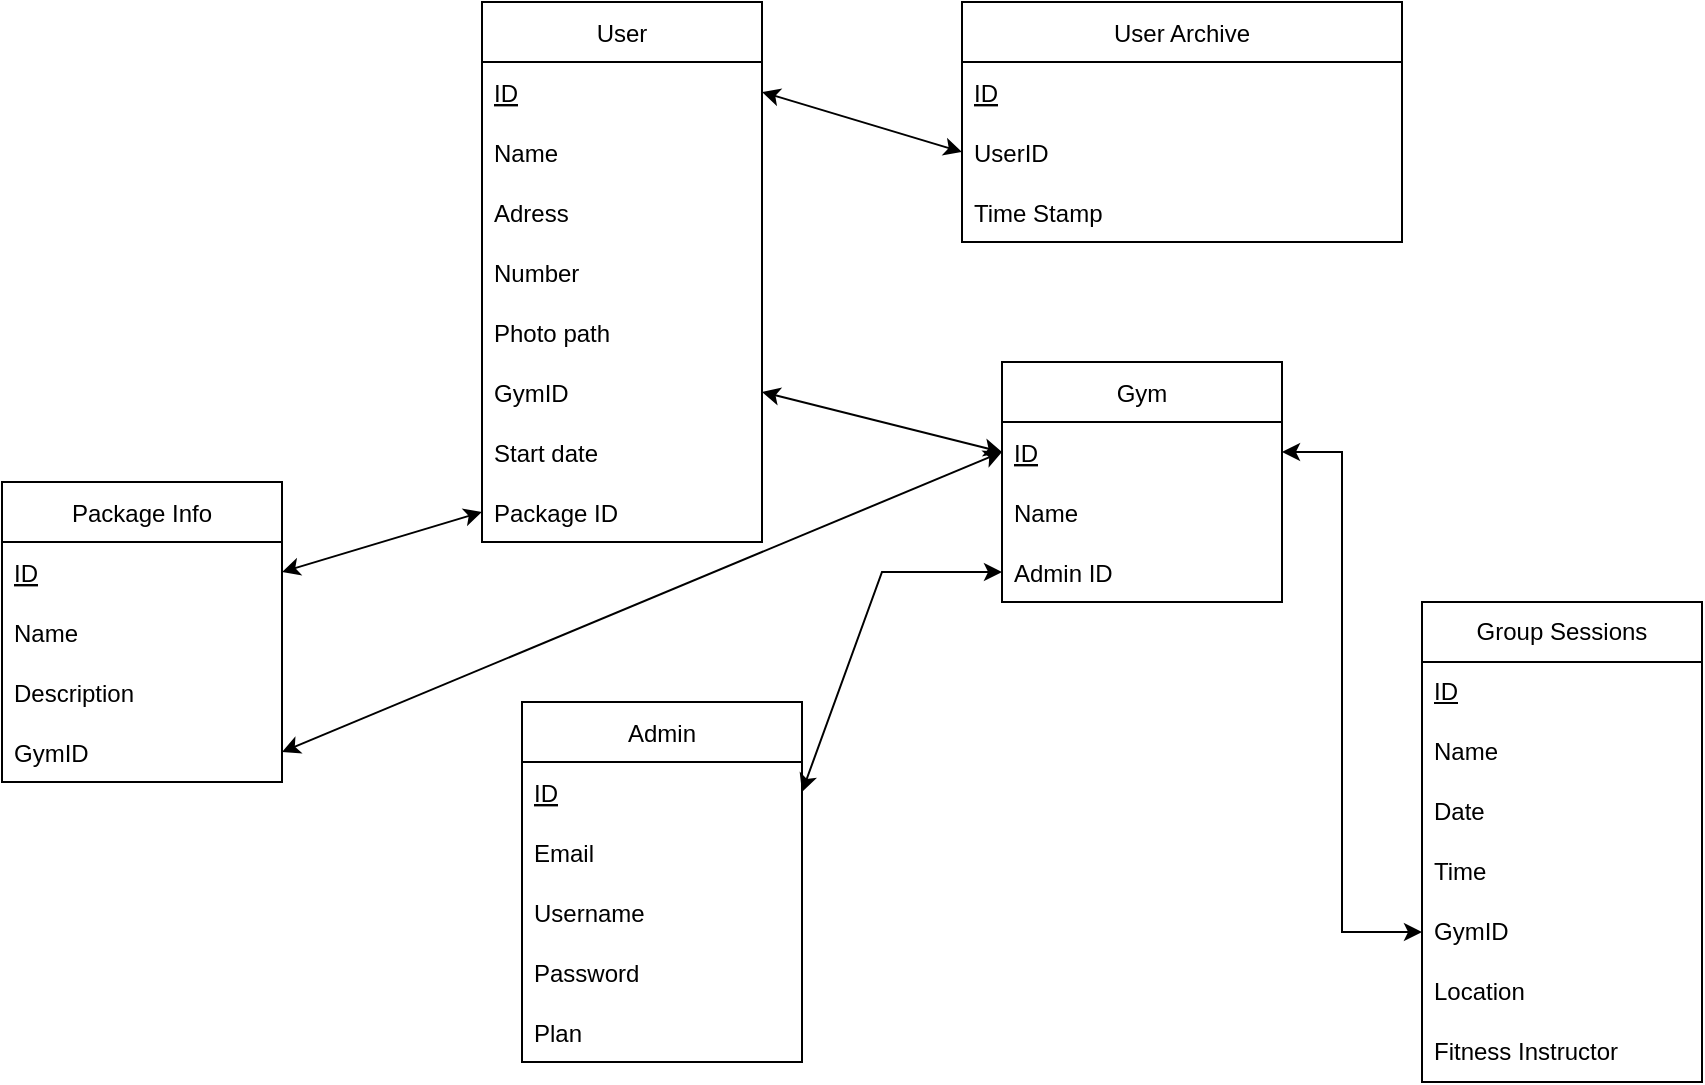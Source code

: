 <mxfile version="20.8.21"><diagram id="_wE4X1IALoatuDrJmbXj" name="Page-1"><mxGraphModel dx="2284" dy="782" grid="1" gridSize="10" guides="1" tooltips="1" connect="1" arrows="1" fold="1" page="1" pageScale="1" pageWidth="850" pageHeight="1100" math="0" shadow="0"><root><mxCell id="0"/><mxCell id="1" parent="0"/><mxCell id="XGN1IkvJrTNwVDdcbdt2-2" value="User" style="swimlane;fontStyle=0;childLayout=stackLayout;horizontal=1;startSize=30;horizontalStack=0;resizeParent=1;resizeParentMax=0;resizeLast=0;collapsible=1;marginBottom=0;" parent="1" vertex="1"><mxGeometry x="130" y="100" width="140" height="270" as="geometry"/></mxCell><mxCell id="XGN1IkvJrTNwVDdcbdt2-3" value="ID" style="text;strokeColor=none;fillColor=none;align=left;verticalAlign=middle;spacingLeft=4;spacingRight=4;overflow=hidden;points=[[0,0.5],[1,0.5]];portConstraint=eastwest;rotatable=0;fontStyle=4" parent="XGN1IkvJrTNwVDdcbdt2-2" vertex="1"><mxGeometry y="30" width="140" height="30" as="geometry"/></mxCell><mxCell id="XGN1IkvJrTNwVDdcbdt2-4" value="Name" style="text;strokeColor=none;fillColor=none;align=left;verticalAlign=middle;spacingLeft=4;spacingRight=4;overflow=hidden;points=[[0,0.5],[1,0.5]];portConstraint=eastwest;rotatable=0;" parent="XGN1IkvJrTNwVDdcbdt2-2" vertex="1"><mxGeometry y="60" width="140" height="30" as="geometry"/></mxCell><mxCell id="XGN1IkvJrTNwVDdcbdt2-21" value="Adress" style="text;strokeColor=none;fillColor=none;align=left;verticalAlign=middle;spacingLeft=4;spacingRight=4;overflow=hidden;points=[[0,0.5],[1,0.5]];portConstraint=eastwest;rotatable=0;" parent="XGN1IkvJrTNwVDdcbdt2-2" vertex="1"><mxGeometry y="90" width="140" height="30" as="geometry"/></mxCell><mxCell id="XGN1IkvJrTNwVDdcbdt2-22" value="Number" style="text;strokeColor=none;fillColor=none;align=left;verticalAlign=middle;spacingLeft=4;spacingRight=4;overflow=hidden;points=[[0,0.5],[1,0.5]];portConstraint=eastwest;rotatable=0;" parent="XGN1IkvJrTNwVDdcbdt2-2" vertex="1"><mxGeometry y="120" width="140" height="30" as="geometry"/></mxCell><mxCell id="XGN1IkvJrTNwVDdcbdt2-20" value="Photo path" style="text;strokeColor=none;fillColor=none;align=left;verticalAlign=middle;spacingLeft=4;spacingRight=4;overflow=hidden;points=[[0,0.5],[1,0.5]];portConstraint=eastwest;rotatable=0;" parent="XGN1IkvJrTNwVDdcbdt2-2" vertex="1"><mxGeometry y="150" width="140" height="30" as="geometry"/></mxCell><mxCell id="XGN1IkvJrTNwVDdcbdt2-5" value="GymID" style="text;strokeColor=none;fillColor=none;align=left;verticalAlign=middle;spacingLeft=4;spacingRight=4;overflow=hidden;points=[[0,0.5],[1,0.5]];portConstraint=eastwest;rotatable=0;" parent="XGN1IkvJrTNwVDdcbdt2-2" vertex="1"><mxGeometry y="180" width="140" height="30" as="geometry"/></mxCell><mxCell id="XGN1IkvJrTNwVDdcbdt2-6" value="Start date" style="text;strokeColor=none;fillColor=none;align=left;verticalAlign=middle;spacingLeft=4;spacingRight=4;overflow=hidden;points=[[0,0.5],[1,0.5]];portConstraint=eastwest;rotatable=0;" parent="XGN1IkvJrTNwVDdcbdt2-2" vertex="1"><mxGeometry y="210" width="140" height="30" as="geometry"/></mxCell><mxCell id="XGN1IkvJrTNwVDdcbdt2-7" value="Package ID" style="text;strokeColor=none;fillColor=none;align=left;verticalAlign=middle;spacingLeft=4;spacingRight=4;overflow=hidden;points=[[0,0.5],[1,0.5]];portConstraint=eastwest;rotatable=0;" parent="XGN1IkvJrTNwVDdcbdt2-2" vertex="1"><mxGeometry y="240" width="140" height="30" as="geometry"/></mxCell><mxCell id="XGN1IkvJrTNwVDdcbdt2-8" value="Gym" style="swimlane;fontStyle=0;childLayout=stackLayout;horizontal=1;startSize=30;horizontalStack=0;resizeParent=1;resizeParentMax=0;resizeLast=0;collapsible=1;marginBottom=0;" parent="1" vertex="1"><mxGeometry x="390" y="280" width="140" height="120" as="geometry"/></mxCell><mxCell id="XGN1IkvJrTNwVDdcbdt2-9" value="ID" style="text;strokeColor=none;fillColor=none;align=left;verticalAlign=middle;spacingLeft=4;spacingRight=4;overflow=hidden;points=[[0,0.5],[1,0.5]];portConstraint=eastwest;rotatable=0;fontStyle=4" parent="XGN1IkvJrTNwVDdcbdt2-8" vertex="1"><mxGeometry y="30" width="140" height="30" as="geometry"/></mxCell><mxCell id="XGN1IkvJrTNwVDdcbdt2-10" value="Name" style="text;strokeColor=none;fillColor=none;align=left;verticalAlign=middle;spacingLeft=4;spacingRight=4;overflow=hidden;points=[[0,0.5],[1,0.5]];portConstraint=eastwest;rotatable=0;" parent="XGN1IkvJrTNwVDdcbdt2-8" vertex="1"><mxGeometry y="60" width="140" height="30" as="geometry"/></mxCell><mxCell id="o2mjx4UP4ayRFc0fYM0U-1" value="Admin ID" style="text;strokeColor=none;fillColor=none;align=left;verticalAlign=middle;spacingLeft=4;spacingRight=4;overflow=hidden;points=[[0,0.5],[1,0.5]];portConstraint=eastwest;rotatable=0;" parent="XGN1IkvJrTNwVDdcbdt2-8" vertex="1"><mxGeometry y="90" width="140" height="30" as="geometry"/></mxCell><mxCell id="XGN1IkvJrTNwVDdcbdt2-15" value="User Archive" style="swimlane;fontStyle=0;childLayout=stackLayout;horizontal=1;startSize=30;horizontalStack=0;resizeParent=1;resizeParentMax=0;resizeLast=0;collapsible=1;marginBottom=0;" parent="1" vertex="1"><mxGeometry x="370" y="100" width="220" height="120" as="geometry"><mxRectangle x="320" y="310" width="110" height="30" as="alternateBounds"/></mxGeometry></mxCell><mxCell id="XGN1IkvJrTNwVDdcbdt2-16" value="ID" style="text;strokeColor=none;fillColor=none;align=left;verticalAlign=middle;spacingLeft=4;spacingRight=4;overflow=hidden;points=[[0,0.5],[1,0.5]];portConstraint=eastwest;rotatable=0;fontStyle=4" parent="XGN1IkvJrTNwVDdcbdt2-15" vertex="1"><mxGeometry y="30" width="220" height="30" as="geometry"/></mxCell><mxCell id="XGN1IkvJrTNwVDdcbdt2-17" value="UserID" style="text;strokeColor=none;fillColor=none;align=left;verticalAlign=middle;spacingLeft=4;spacingRight=4;overflow=hidden;points=[[0,0.5],[1,0.5]];portConstraint=eastwest;rotatable=0;" parent="XGN1IkvJrTNwVDdcbdt2-15" vertex="1"><mxGeometry y="60" width="220" height="30" as="geometry"/></mxCell><mxCell id="XGN1IkvJrTNwVDdcbdt2-19" value="Time Stamp" style="text;strokeColor=none;fillColor=none;align=left;verticalAlign=middle;spacingLeft=4;spacingRight=4;overflow=hidden;points=[[0,0.5],[1,0.5]];portConstraint=eastwest;rotatable=0;" parent="XGN1IkvJrTNwVDdcbdt2-15" vertex="1"><mxGeometry y="90" width="220" height="30" as="geometry"/></mxCell><mxCell id="FnAGmUk-oUDiXGkKT-MK-1" value="Admin" style="swimlane;fontStyle=0;childLayout=stackLayout;horizontal=1;startSize=30;horizontalStack=0;resizeParent=1;resizeParentMax=0;resizeLast=0;collapsible=1;marginBottom=0;" parent="1" vertex="1"><mxGeometry x="150" y="450" width="140" height="180" as="geometry"/></mxCell><mxCell id="o2mjx4UP4ayRFc0fYM0U-2" value="ID" style="text;strokeColor=none;fillColor=none;align=left;verticalAlign=middle;spacingLeft=4;spacingRight=4;overflow=hidden;points=[[0,0.5],[1,0.5]];portConstraint=eastwest;rotatable=0;fontStyle=4" parent="FnAGmUk-oUDiXGkKT-MK-1" vertex="1"><mxGeometry y="30" width="140" height="30" as="geometry"/></mxCell><mxCell id="oYCPmytD_4Bx2WNHWxog-3" value="Email" style="text;strokeColor=none;fillColor=none;align=left;verticalAlign=middle;spacingLeft=4;spacingRight=4;overflow=hidden;points=[[0,0.5],[1,0.5]];portConstraint=eastwest;rotatable=0;" parent="FnAGmUk-oUDiXGkKT-MK-1" vertex="1"><mxGeometry y="60" width="140" height="30" as="geometry"/></mxCell><mxCell id="FnAGmUk-oUDiXGkKT-MK-3" value="Username" style="text;strokeColor=none;fillColor=none;align=left;verticalAlign=middle;spacingLeft=4;spacingRight=4;overflow=hidden;points=[[0,0.5],[1,0.5]];portConstraint=eastwest;rotatable=0;" parent="FnAGmUk-oUDiXGkKT-MK-1" vertex="1"><mxGeometry y="90" width="140" height="30" as="geometry"/></mxCell><mxCell id="FnAGmUk-oUDiXGkKT-MK-4" value="Password" style="text;strokeColor=none;fillColor=none;align=left;verticalAlign=middle;spacingLeft=4;spacingRight=4;overflow=hidden;points=[[0,0.5],[1,0.5]];portConstraint=eastwest;rotatable=0;" parent="FnAGmUk-oUDiXGkKT-MK-1" vertex="1"><mxGeometry y="120" width="140" height="30" as="geometry"/></mxCell><mxCell id="24J5E8BH5dLrfwvgx7Mt-1" value="Plan" style="text;strokeColor=none;fillColor=none;align=left;verticalAlign=middle;spacingLeft=4;spacingRight=4;overflow=hidden;points=[[0,0.5],[1,0.5]];portConstraint=eastwest;rotatable=0;" parent="FnAGmUk-oUDiXGkKT-MK-1" vertex="1"><mxGeometry y="150" width="140" height="30" as="geometry"/></mxCell><mxCell id="5eMV5tlaxI1MDFOnkvHB-1" value="Package Info" style="swimlane;fontStyle=0;childLayout=stackLayout;horizontal=1;startSize=30;horizontalStack=0;resizeParent=1;resizeParentMax=0;resizeLast=0;collapsible=1;marginBottom=0;" parent="1" vertex="1"><mxGeometry x="-110" y="340" width="140" height="150" as="geometry"/></mxCell><mxCell id="5eMV5tlaxI1MDFOnkvHB-2" value="ID" style="text;strokeColor=none;fillColor=none;align=left;verticalAlign=middle;spacingLeft=4;spacingRight=4;overflow=hidden;points=[[0,0.5],[1,0.5]];portConstraint=eastwest;rotatable=0;fontStyle=4" parent="5eMV5tlaxI1MDFOnkvHB-1" vertex="1"><mxGeometry y="30" width="140" height="30" as="geometry"/></mxCell><mxCell id="5eMV5tlaxI1MDFOnkvHB-3" value="Name" style="text;strokeColor=none;fillColor=none;align=left;verticalAlign=middle;spacingLeft=4;spacingRight=4;overflow=hidden;points=[[0,0.5],[1,0.5]];portConstraint=eastwest;rotatable=0;" parent="5eMV5tlaxI1MDFOnkvHB-1" vertex="1"><mxGeometry y="60" width="140" height="30" as="geometry"/></mxCell><mxCell id="5eMV5tlaxI1MDFOnkvHB-4" value="Description" style="text;strokeColor=none;fillColor=none;align=left;verticalAlign=middle;spacingLeft=4;spacingRight=4;overflow=hidden;points=[[0,0.5],[1,0.5]];portConstraint=eastwest;rotatable=0;" parent="5eMV5tlaxI1MDFOnkvHB-1" vertex="1"><mxGeometry y="90" width="140" height="30" as="geometry"/></mxCell><mxCell id="prfnjPBigLXYQcl2ZO-e-1" value="GymID" style="text;strokeColor=none;fillColor=none;align=left;verticalAlign=middle;spacingLeft=4;spacingRight=4;overflow=hidden;points=[[0,0.5],[1,0.5]];portConstraint=eastwest;rotatable=0;" parent="5eMV5tlaxI1MDFOnkvHB-1" vertex="1"><mxGeometry y="120" width="140" height="30" as="geometry"/></mxCell><mxCell id="o2mjx4UP4ayRFc0fYM0U-3" value="" style="endArrow=classic;startArrow=classic;html=1;rounded=0;exitX=1;exitY=0.5;exitDx=0;exitDy=0;entryX=0;entryY=0.5;entryDx=0;entryDy=0;" parent="1" source="o2mjx4UP4ayRFc0fYM0U-2" target="o2mjx4UP4ayRFc0fYM0U-1" edge="1"><mxGeometry width="50" height="50" relative="1" as="geometry"><mxPoint x="410" y="510" as="sourcePoint"/><mxPoint x="460" y="460" as="targetPoint"/><Array as="points"><mxPoint x="330" y="385"/></Array></mxGeometry></mxCell><mxCell id="o2mjx4UP4ayRFc0fYM0U-5" value="" style="endArrow=classic;startArrow=classic;html=1;rounded=0;entryX=0;entryY=0.5;entryDx=0;entryDy=0;exitX=1;exitY=0.5;exitDx=0;exitDy=0;" parent="1" source="XGN1IkvJrTNwVDdcbdt2-5" target="XGN1IkvJrTNwVDdcbdt2-9" edge="1"><mxGeometry width="50" height="50" relative="1" as="geometry"><mxPoint x="310" y="280" as="sourcePoint"/><mxPoint x="360" y="230" as="targetPoint"/></mxGeometry></mxCell><mxCell id="o2mjx4UP4ayRFc0fYM0U-6" value="" style="endArrow=classic;startArrow=classic;html=1;rounded=0;entryX=0;entryY=0.5;entryDx=0;entryDy=0;exitX=1;exitY=0.5;exitDx=0;exitDy=0;" parent="1" source="XGN1IkvJrTNwVDdcbdt2-3" target="XGN1IkvJrTNwVDdcbdt2-17" edge="1"><mxGeometry width="50" height="50" relative="1" as="geometry"><mxPoint x="320" y="270" as="sourcePoint"/><mxPoint x="370" y="220" as="targetPoint"/></mxGeometry></mxCell><mxCell id="o2mjx4UP4ayRFc0fYM0U-9" value="" style="endArrow=classic;startArrow=classic;html=1;rounded=0;entryX=0;entryY=0.5;entryDx=0;entryDy=0;exitX=1;exitY=0.5;exitDx=0;exitDy=0;" parent="1" source="5eMV5tlaxI1MDFOnkvHB-2" target="XGN1IkvJrTNwVDdcbdt2-7" edge="1"><mxGeometry width="50" height="50" relative="1" as="geometry"><mxPoint x="60" y="450" as="sourcePoint"/><mxPoint x="110" y="400" as="targetPoint"/></mxGeometry></mxCell><mxCell id="prfnjPBigLXYQcl2ZO-e-2" value="" style="endArrow=classic;startArrow=classic;html=1;rounded=0;entryX=0;entryY=0.5;entryDx=0;entryDy=0;exitX=1;exitY=0.5;exitDx=0;exitDy=0;" parent="1" source="prfnjPBigLXYQcl2ZO-e-1" target="XGN1IkvJrTNwVDdcbdt2-9" edge="1"><mxGeometry width="50" height="50" relative="1" as="geometry"><mxPoint x="310" y="400" as="sourcePoint"/><mxPoint x="360" y="350" as="targetPoint"/></mxGeometry></mxCell><mxCell id="0_UVOXFikqc4G4vgl1l2-1" value="&lt;div&gt;Group Sessions&lt;/div&gt;" style="swimlane;fontStyle=0;childLayout=stackLayout;horizontal=1;startSize=30;horizontalStack=0;resizeParent=1;resizeParentMax=0;resizeLast=0;collapsible=1;marginBottom=0;whiteSpace=wrap;html=1;" parent="1" vertex="1"><mxGeometry x="600" y="400" width="140" height="240" as="geometry"/></mxCell><mxCell id="0_UVOXFikqc4G4vgl1l2-2" value="&lt;u&gt;ID&lt;/u&gt;" style="text;strokeColor=none;fillColor=none;align=left;verticalAlign=middle;spacingLeft=4;spacingRight=4;overflow=hidden;points=[[0,0.5],[1,0.5]];portConstraint=eastwest;rotatable=0;whiteSpace=wrap;html=1;" parent="0_UVOXFikqc4G4vgl1l2-1" vertex="1"><mxGeometry y="30" width="140" height="30" as="geometry"/></mxCell><mxCell id="Q8PSPuDB3SMdm3FigK5b-1" value="Name" style="text;strokeColor=none;fillColor=none;align=left;verticalAlign=middle;spacingLeft=4;spacingRight=4;overflow=hidden;points=[[0,0.5],[1,0.5]];portConstraint=eastwest;rotatable=0;whiteSpace=wrap;html=1;" vertex="1" parent="0_UVOXFikqc4G4vgl1l2-1"><mxGeometry y="60" width="140" height="30" as="geometry"/></mxCell><mxCell id="0_UVOXFikqc4G4vgl1l2-3" value="Date" style="text;strokeColor=none;fillColor=none;align=left;verticalAlign=middle;spacingLeft=4;spacingRight=4;overflow=hidden;points=[[0,0.5],[1,0.5]];portConstraint=eastwest;rotatable=0;whiteSpace=wrap;html=1;" parent="0_UVOXFikqc4G4vgl1l2-1" vertex="1"><mxGeometry y="90" width="140" height="30" as="geometry"/></mxCell><mxCell id="0_UVOXFikqc4G4vgl1l2-4" value="Time" style="text;strokeColor=none;fillColor=none;align=left;verticalAlign=middle;spacingLeft=4;spacingRight=4;overflow=hidden;points=[[0,0.5],[1,0.5]];portConstraint=eastwest;rotatable=0;whiteSpace=wrap;html=1;" parent="0_UVOXFikqc4G4vgl1l2-1" vertex="1"><mxGeometry y="120" width="140" height="30" as="geometry"/></mxCell><mxCell id="0_UVOXFikqc4G4vgl1l2-6" value="&lt;div&gt;GymID&lt;/div&gt;" style="text;strokeColor=none;fillColor=none;align=left;verticalAlign=middle;spacingLeft=4;spacingRight=4;overflow=hidden;points=[[0,0.5],[1,0.5]];portConstraint=eastwest;rotatable=0;whiteSpace=wrap;html=1;" parent="0_UVOXFikqc4G4vgl1l2-1" vertex="1"><mxGeometry y="150" width="140" height="30" as="geometry"/></mxCell><mxCell id="0_UVOXFikqc4G4vgl1l2-5" value="&lt;div&gt;Location&lt;/div&gt;" style="text;strokeColor=none;fillColor=none;align=left;verticalAlign=middle;spacingLeft=4;spacingRight=4;overflow=hidden;points=[[0,0.5],[1,0.5]];portConstraint=eastwest;rotatable=0;whiteSpace=wrap;html=1;" parent="0_UVOXFikqc4G4vgl1l2-1" vertex="1"><mxGeometry y="180" width="140" height="30" as="geometry"/></mxCell><mxCell id="0_UVOXFikqc4G4vgl1l2-7" value="Fitness Instructor" style="text;strokeColor=none;fillColor=none;align=left;verticalAlign=middle;spacingLeft=4;spacingRight=4;overflow=hidden;points=[[0,0.5],[1,0.5]];portConstraint=eastwest;rotatable=0;whiteSpace=wrap;html=1;" parent="0_UVOXFikqc4G4vgl1l2-1" vertex="1"><mxGeometry y="210" width="140" height="30" as="geometry"/></mxCell><mxCell id="0_UVOXFikqc4G4vgl1l2-8" value="" style="endArrow=classic;startArrow=classic;html=1;rounded=0;exitX=1;exitY=0.5;exitDx=0;exitDy=0;entryX=0;entryY=0.5;entryDx=0;entryDy=0;" parent="1" source="XGN1IkvJrTNwVDdcbdt2-9" target="0_UVOXFikqc4G4vgl1l2-6" edge="1"><mxGeometry width="50" height="50" relative="1" as="geometry"><mxPoint x="540" y="350" as="sourcePoint"/><mxPoint x="560" y="540" as="targetPoint"/><Array as="points"><mxPoint x="560" y="325"/><mxPoint x="560" y="565"/></Array></mxGeometry></mxCell></root></mxGraphModel></diagram></mxfile>